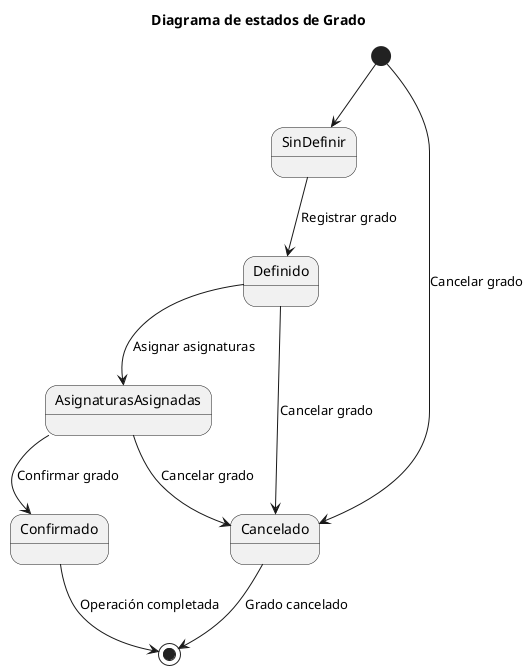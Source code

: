@startuml
title Diagrama de estados de Grado
state "SinDefinir" as SinDefinir_Grado
state "Definido" as Definido_Grado
state "AsignaturasAsignadas" as AsignaturasAsignadas
state "Confirmado" as Confirmado_Grado
state "Cancelado" as Cancelado_Grado

[*] --> SinDefinir_Grado
SinDefinir_Grado --> Definido_Grado : Registrar grado
Definido_Grado --> AsignaturasAsignadas : Asignar asignaturas
AsignaturasAsignadas --> Confirmado_Grado : Confirmar grado
Definido_Grado --> Cancelado_Grado : Cancelar grado
AsignaturasAsignadas --> Cancelado_Grado : Cancelar grado
[*] --> Cancelado_Grado : Cancelar grado
Confirmado_Grado --> [*] : Operación completada
Cancelado_Grado --> [*] : Grado cancelado
@enduml
